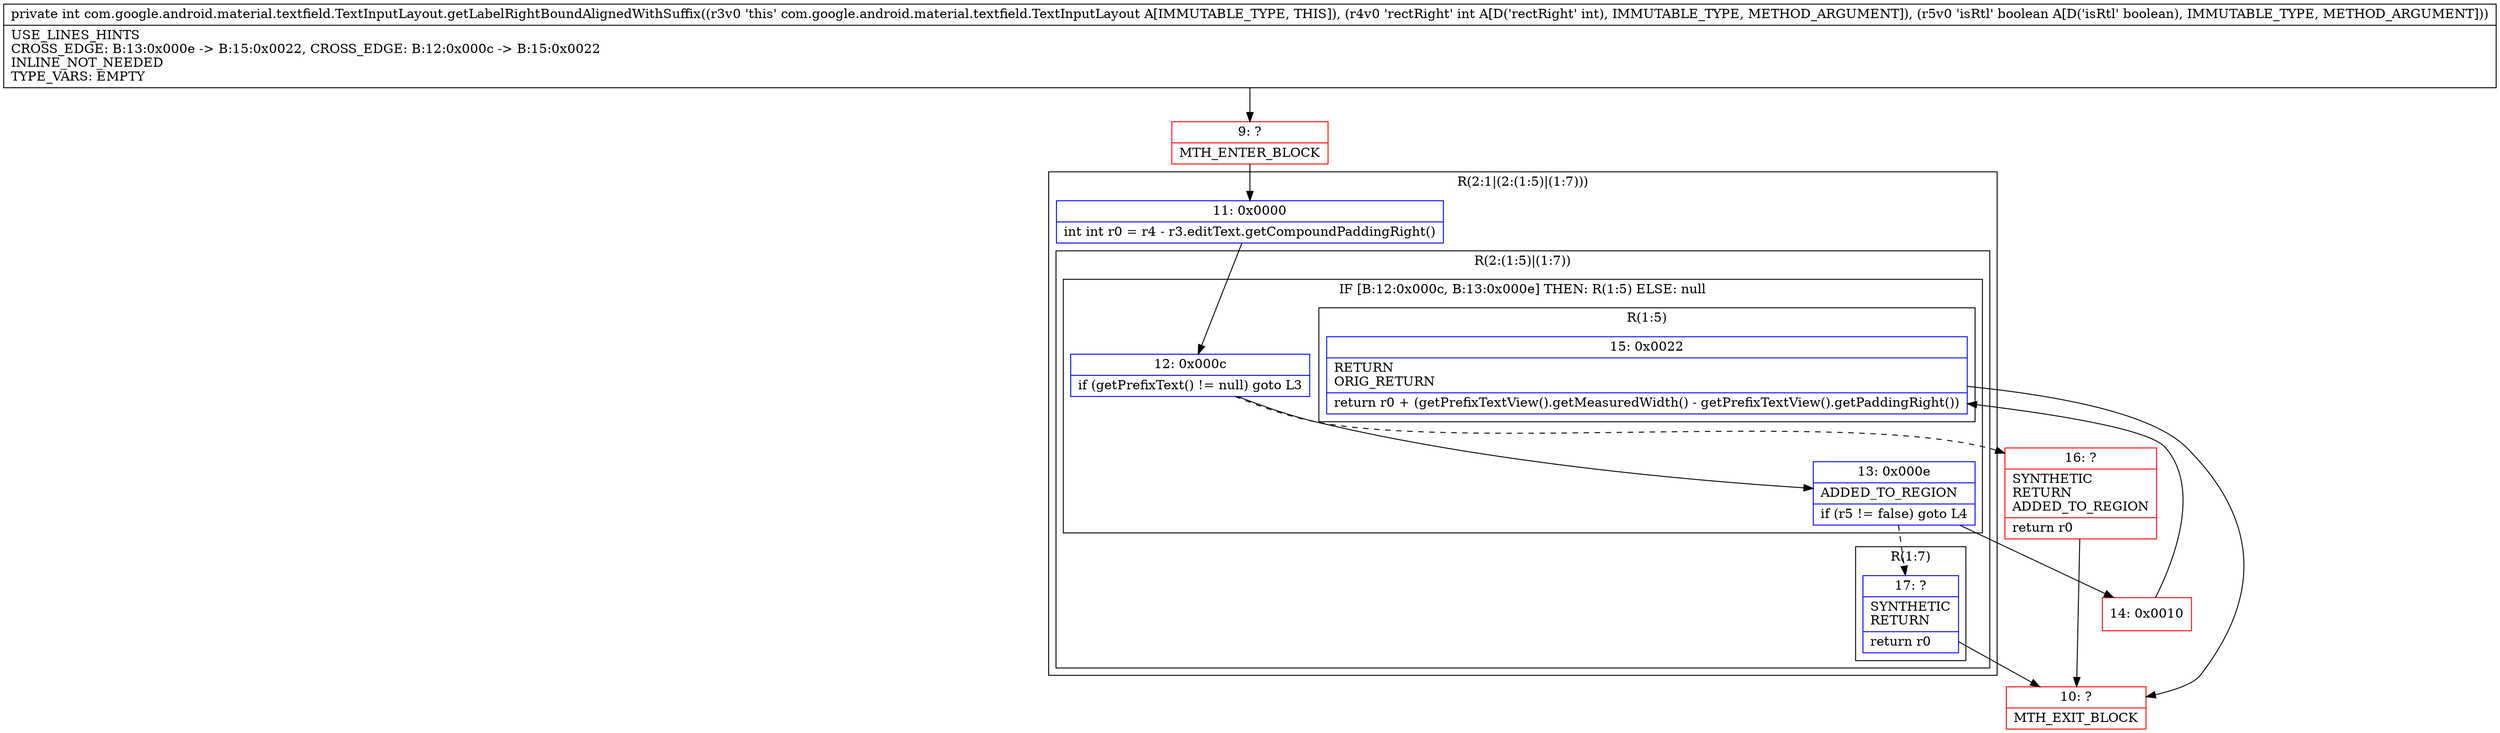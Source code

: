 digraph "CFG forcom.google.android.material.textfield.TextInputLayout.getLabelRightBoundAlignedWithSuffix(IZ)I" {
subgraph cluster_Region_1472467805 {
label = "R(2:1|(2:(1:5)|(1:7)))";
node [shape=record,color=blue];
Node_11 [shape=record,label="{11\:\ 0x0000|int int r0 = r4 \- r3.editText.getCompoundPaddingRight()\l}"];
subgraph cluster_Region_611086658 {
label = "R(2:(1:5)|(1:7))";
node [shape=record,color=blue];
subgraph cluster_IfRegion_91928106 {
label = "IF [B:12:0x000c, B:13:0x000e] THEN: R(1:5) ELSE: null";
node [shape=record,color=blue];
Node_12 [shape=record,label="{12\:\ 0x000c|if (getPrefixText() != null) goto L3\l}"];
Node_13 [shape=record,label="{13\:\ 0x000e|ADDED_TO_REGION\l|if (r5 != false) goto L4\l}"];
subgraph cluster_Region_255064450 {
label = "R(1:5)";
node [shape=record,color=blue];
Node_15 [shape=record,label="{15\:\ 0x0022|RETURN\lORIG_RETURN\l|return r0 + (getPrefixTextView().getMeasuredWidth() \- getPrefixTextView().getPaddingRight())\l}"];
}
}
subgraph cluster_Region_916449363 {
label = "R(1:7)";
node [shape=record,color=blue];
Node_17 [shape=record,label="{17\:\ ?|SYNTHETIC\lRETURN\l|return r0\l}"];
}
}
}
Node_9 [shape=record,color=red,label="{9\:\ ?|MTH_ENTER_BLOCK\l}"];
Node_14 [shape=record,color=red,label="{14\:\ 0x0010}"];
Node_10 [shape=record,color=red,label="{10\:\ ?|MTH_EXIT_BLOCK\l}"];
Node_16 [shape=record,color=red,label="{16\:\ ?|SYNTHETIC\lRETURN\lADDED_TO_REGION\l|return r0\l}"];
MethodNode[shape=record,label="{private int com.google.android.material.textfield.TextInputLayout.getLabelRightBoundAlignedWithSuffix((r3v0 'this' com.google.android.material.textfield.TextInputLayout A[IMMUTABLE_TYPE, THIS]), (r4v0 'rectRight' int A[D('rectRight' int), IMMUTABLE_TYPE, METHOD_ARGUMENT]), (r5v0 'isRtl' boolean A[D('isRtl' boolean), IMMUTABLE_TYPE, METHOD_ARGUMENT]))  | USE_LINES_HINTS\lCROSS_EDGE: B:13:0x000e \-\> B:15:0x0022, CROSS_EDGE: B:12:0x000c \-\> B:15:0x0022\lINLINE_NOT_NEEDED\lTYPE_VARS: EMPTY\l}"];
MethodNode -> Node_9;Node_11 -> Node_12;
Node_12 -> Node_13;
Node_12 -> Node_16[style=dashed];
Node_13 -> Node_14;
Node_13 -> Node_17[style=dashed];
Node_15 -> Node_10;
Node_17 -> Node_10;
Node_9 -> Node_11;
Node_14 -> Node_15;
Node_16 -> Node_10;
}

